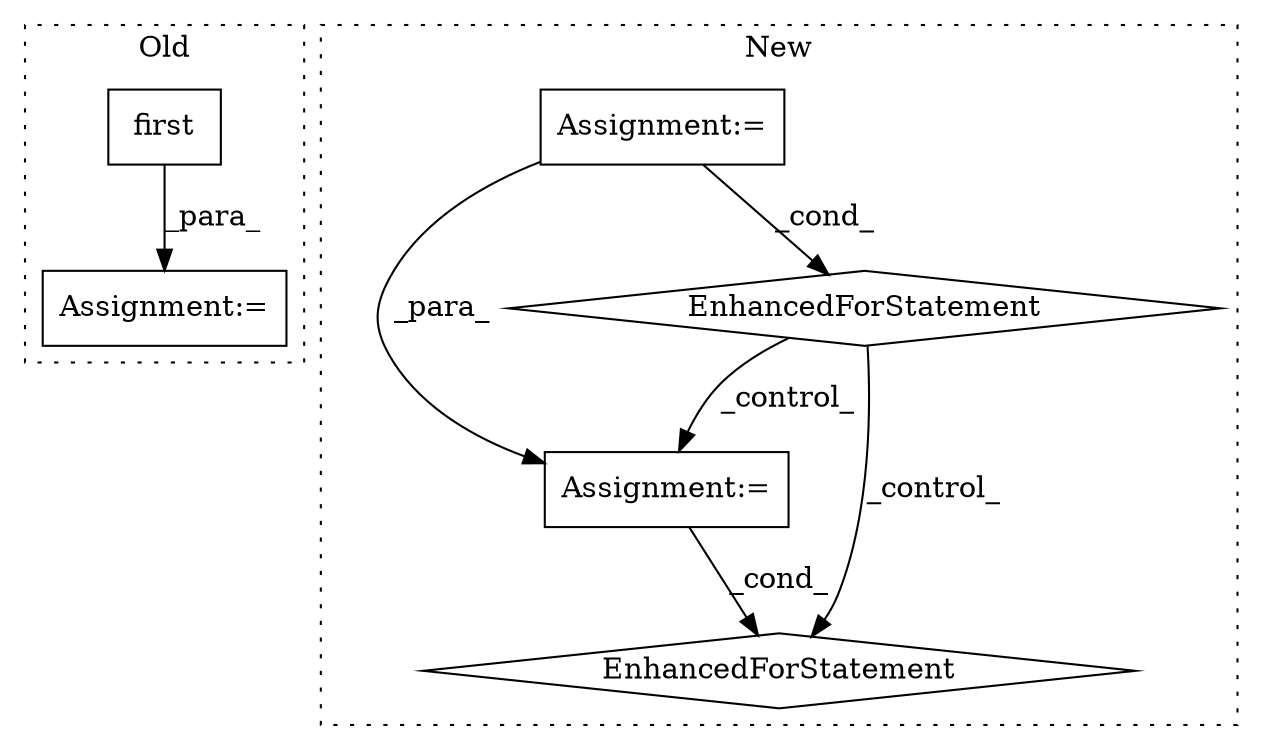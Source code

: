 digraph G {
subgraph cluster0 {
1 [label="first" a="32" s="8734,8744" l="6,1" shape="box"];
3 [label="Assignment:=" a="7" s="8717" l="17" shape="box"];
label = "Old";
style="dotted";
}
subgraph cluster1 {
2 [label="EnhancedForStatement" a="70" s="9135,9235" l="57,2" shape="diamond"];
4 [label="Assignment:=" a="7" s="9135,9235" l="57,2" shape="box"];
5 [label="Assignment:=" a="7" s="8979,9125" l="65,2" shape="box"];
6 [label="EnhancedForStatement" a="70" s="8979,9125" l="65,2" shape="diamond"];
label = "New";
style="dotted";
}
1 -> 3 [label="_para_"];
4 -> 2 [label="_cond_"];
5 -> 6 [label="_cond_"];
5 -> 4 [label="_para_"];
6 -> 2 [label="_control_"];
6 -> 4 [label="_control_"];
}